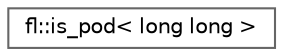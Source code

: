 digraph "Graphical Class Hierarchy"
{
 // LATEX_PDF_SIZE
  bgcolor="transparent";
  edge [fontname=Helvetica,fontsize=10,labelfontname=Helvetica,labelfontsize=10];
  node [fontname=Helvetica,fontsize=10,shape=box,height=0.2,width=0.4];
  rankdir="LR";
  Node0 [id="Node000000",label="fl::is_pod\< long long \>",height=0.2,width=0.4,color="grey40", fillcolor="white", style="filled",URL="$da/d92/structfl_1_1is__pod_3_01long_01long_01_4.html",tooltip=" "];
}
